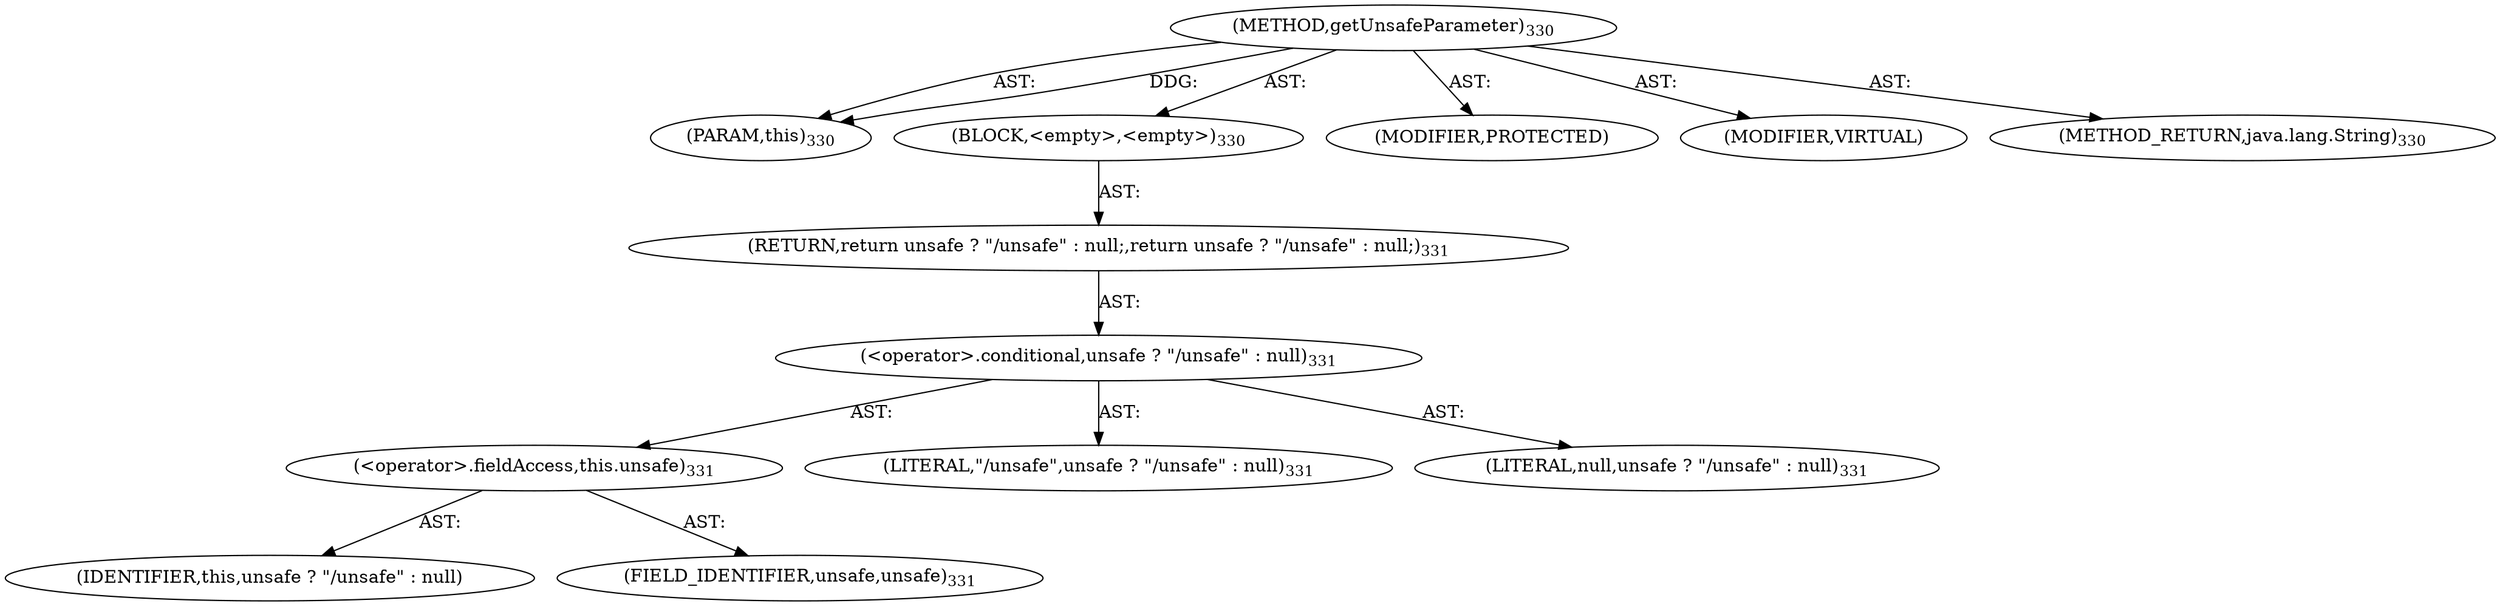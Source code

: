 digraph "getUnsafeParameter" {  
"111669149710" [label = <(METHOD,getUnsafeParameter)<SUB>330</SUB>> ]
"115964117014" [label = <(PARAM,this)<SUB>330</SUB>> ]
"25769803794" [label = <(BLOCK,&lt;empty&gt;,&lt;empty&gt;)<SUB>330</SUB>> ]
"146028888072" [label = <(RETURN,return unsafe ? &quot;/unsafe&quot; : null;,return unsafe ? &quot;/unsafe&quot; : null;)<SUB>331</SUB>> ]
"30064771124" [label = <(&lt;operator&gt;.conditional,unsafe ? &quot;/unsafe&quot; : null)<SUB>331</SUB>> ]
"30064771125" [label = <(&lt;operator&gt;.fieldAccess,this.unsafe)<SUB>331</SUB>> ]
"68719476779" [label = <(IDENTIFIER,this,unsafe ? &quot;/unsafe&quot; : null)> ]
"55834574871" [label = <(FIELD_IDENTIFIER,unsafe,unsafe)<SUB>331</SUB>> ]
"90194313240" [label = <(LITERAL,&quot;/unsafe&quot;,unsafe ? &quot;/unsafe&quot; : null)<SUB>331</SUB>> ]
"90194313241" [label = <(LITERAL,null,unsafe ? &quot;/unsafe&quot; : null)<SUB>331</SUB>> ]
"133143986210" [label = <(MODIFIER,PROTECTED)> ]
"133143986211" [label = <(MODIFIER,VIRTUAL)> ]
"128849018894" [label = <(METHOD_RETURN,java.lang.String)<SUB>330</SUB>> ]
  "111669149710" -> "115964117014"  [ label = "AST: "] 
  "111669149710" -> "25769803794"  [ label = "AST: "] 
  "111669149710" -> "133143986210"  [ label = "AST: "] 
  "111669149710" -> "133143986211"  [ label = "AST: "] 
  "111669149710" -> "128849018894"  [ label = "AST: "] 
  "25769803794" -> "146028888072"  [ label = "AST: "] 
  "146028888072" -> "30064771124"  [ label = "AST: "] 
  "30064771124" -> "30064771125"  [ label = "AST: "] 
  "30064771124" -> "90194313240"  [ label = "AST: "] 
  "30064771124" -> "90194313241"  [ label = "AST: "] 
  "30064771125" -> "68719476779"  [ label = "AST: "] 
  "30064771125" -> "55834574871"  [ label = "AST: "] 
  "111669149710" -> "115964117014"  [ label = "DDG: "] 
}
